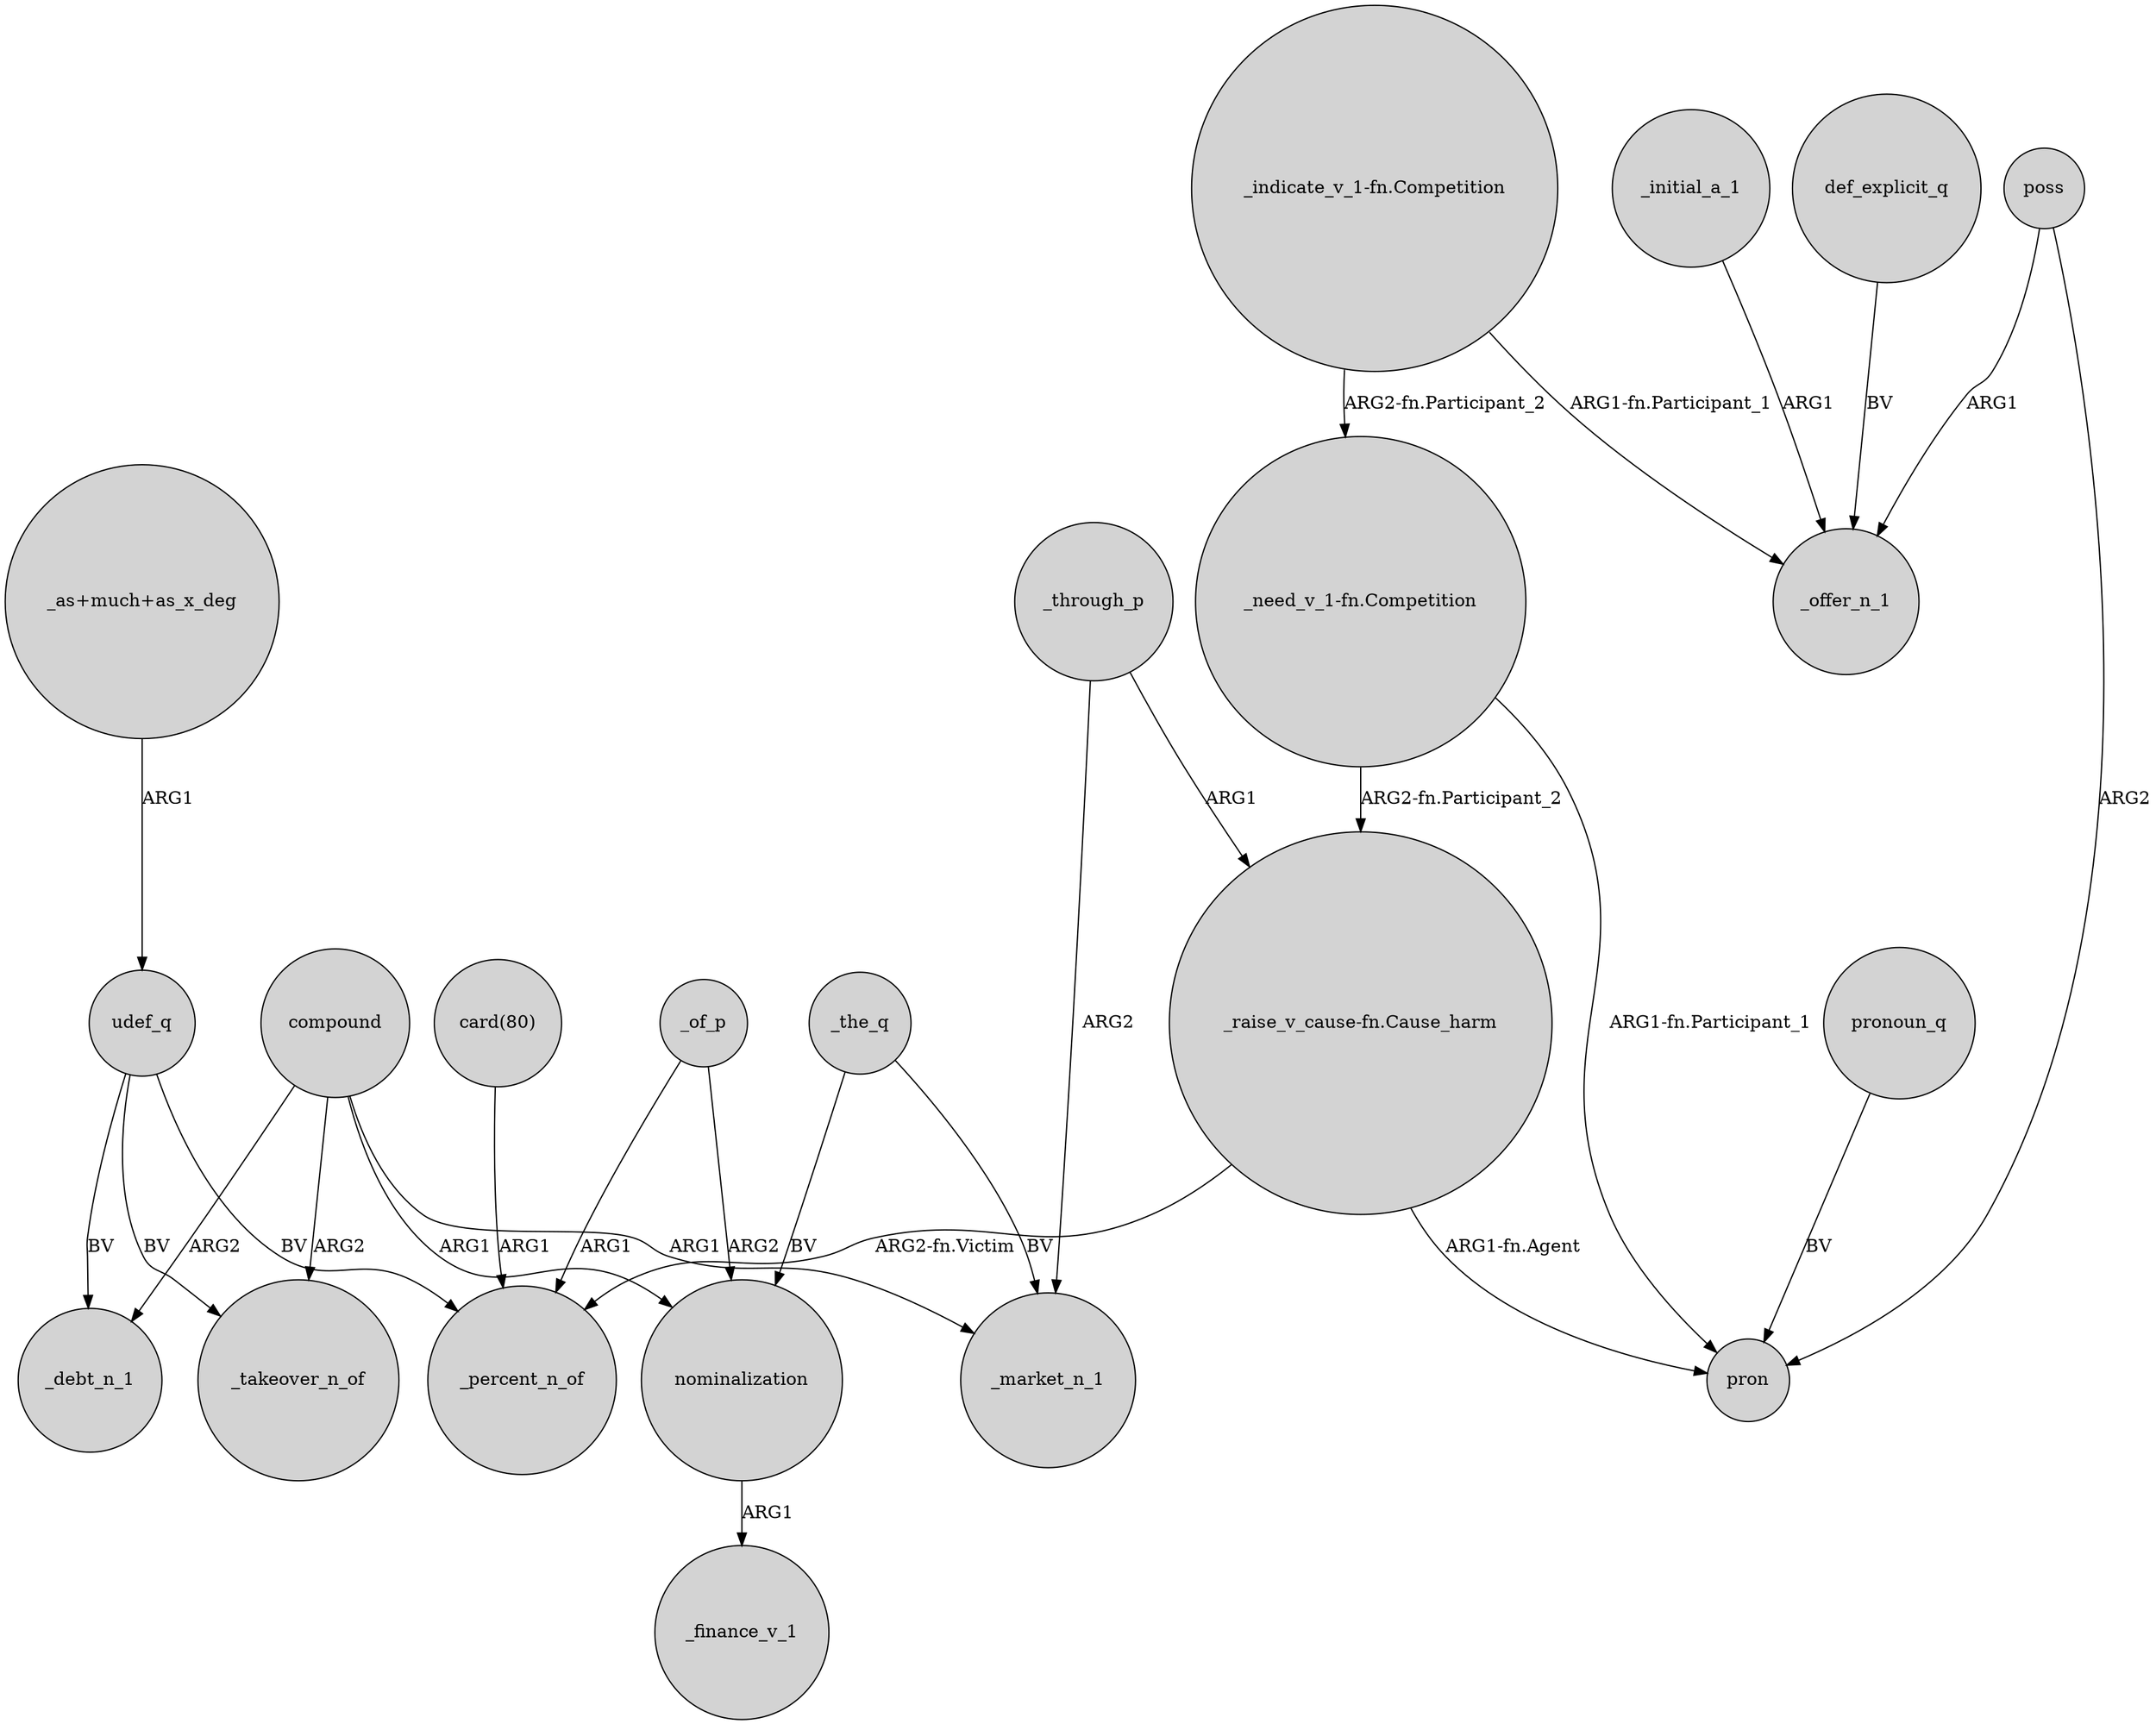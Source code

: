 digraph {
	node [shape=circle style=filled]
	_the_q -> nominalization [label=BV]
	"card(80)" -> _percent_n_of [label=ARG1]
	"_raise_v_cause-fn.Cause_harm" -> pron [label="ARG1-fn.Agent"]
	nominalization -> _finance_v_1 [label=ARG1]
	_of_p -> _percent_n_of [label=ARG1]
	_the_q -> _market_n_1 [label=BV]
	"_need_v_1-fn.Competition" -> pron [label="ARG1-fn.Participant_1"]
	"_raise_v_cause-fn.Cause_harm" -> _percent_n_of [label="ARG2-fn.Victim"]
	_of_p -> nominalization [label=ARG2]
	pronoun_q -> pron [label=BV]
	udef_q -> _takeover_n_of [label=BV]
	poss -> _offer_n_1 [label=ARG1]
	compound -> nominalization [label=ARG1]
	poss -> pron [label=ARG2]
	_through_p -> _market_n_1 [label=ARG2]
	udef_q -> _debt_n_1 [label=BV]
	"_indicate_v_1-fn.Competition" -> _offer_n_1 [label="ARG1-fn.Participant_1"]
	udef_q -> _percent_n_of [label=BV]
	def_explicit_q -> _offer_n_1 [label=BV]
	compound -> _debt_n_1 [label=ARG2]
	_initial_a_1 -> _offer_n_1 [label=ARG1]
	"_as+much+as_x_deg" -> udef_q [label=ARG1]
	_through_p -> "_raise_v_cause-fn.Cause_harm" [label=ARG1]
	"_need_v_1-fn.Competition" -> "_raise_v_cause-fn.Cause_harm" [label="ARG2-fn.Participant_2"]
	"_indicate_v_1-fn.Competition" -> "_need_v_1-fn.Competition" [label="ARG2-fn.Participant_2"]
	compound -> _takeover_n_of [label=ARG2]
	compound -> _market_n_1 [label=ARG1]
}

